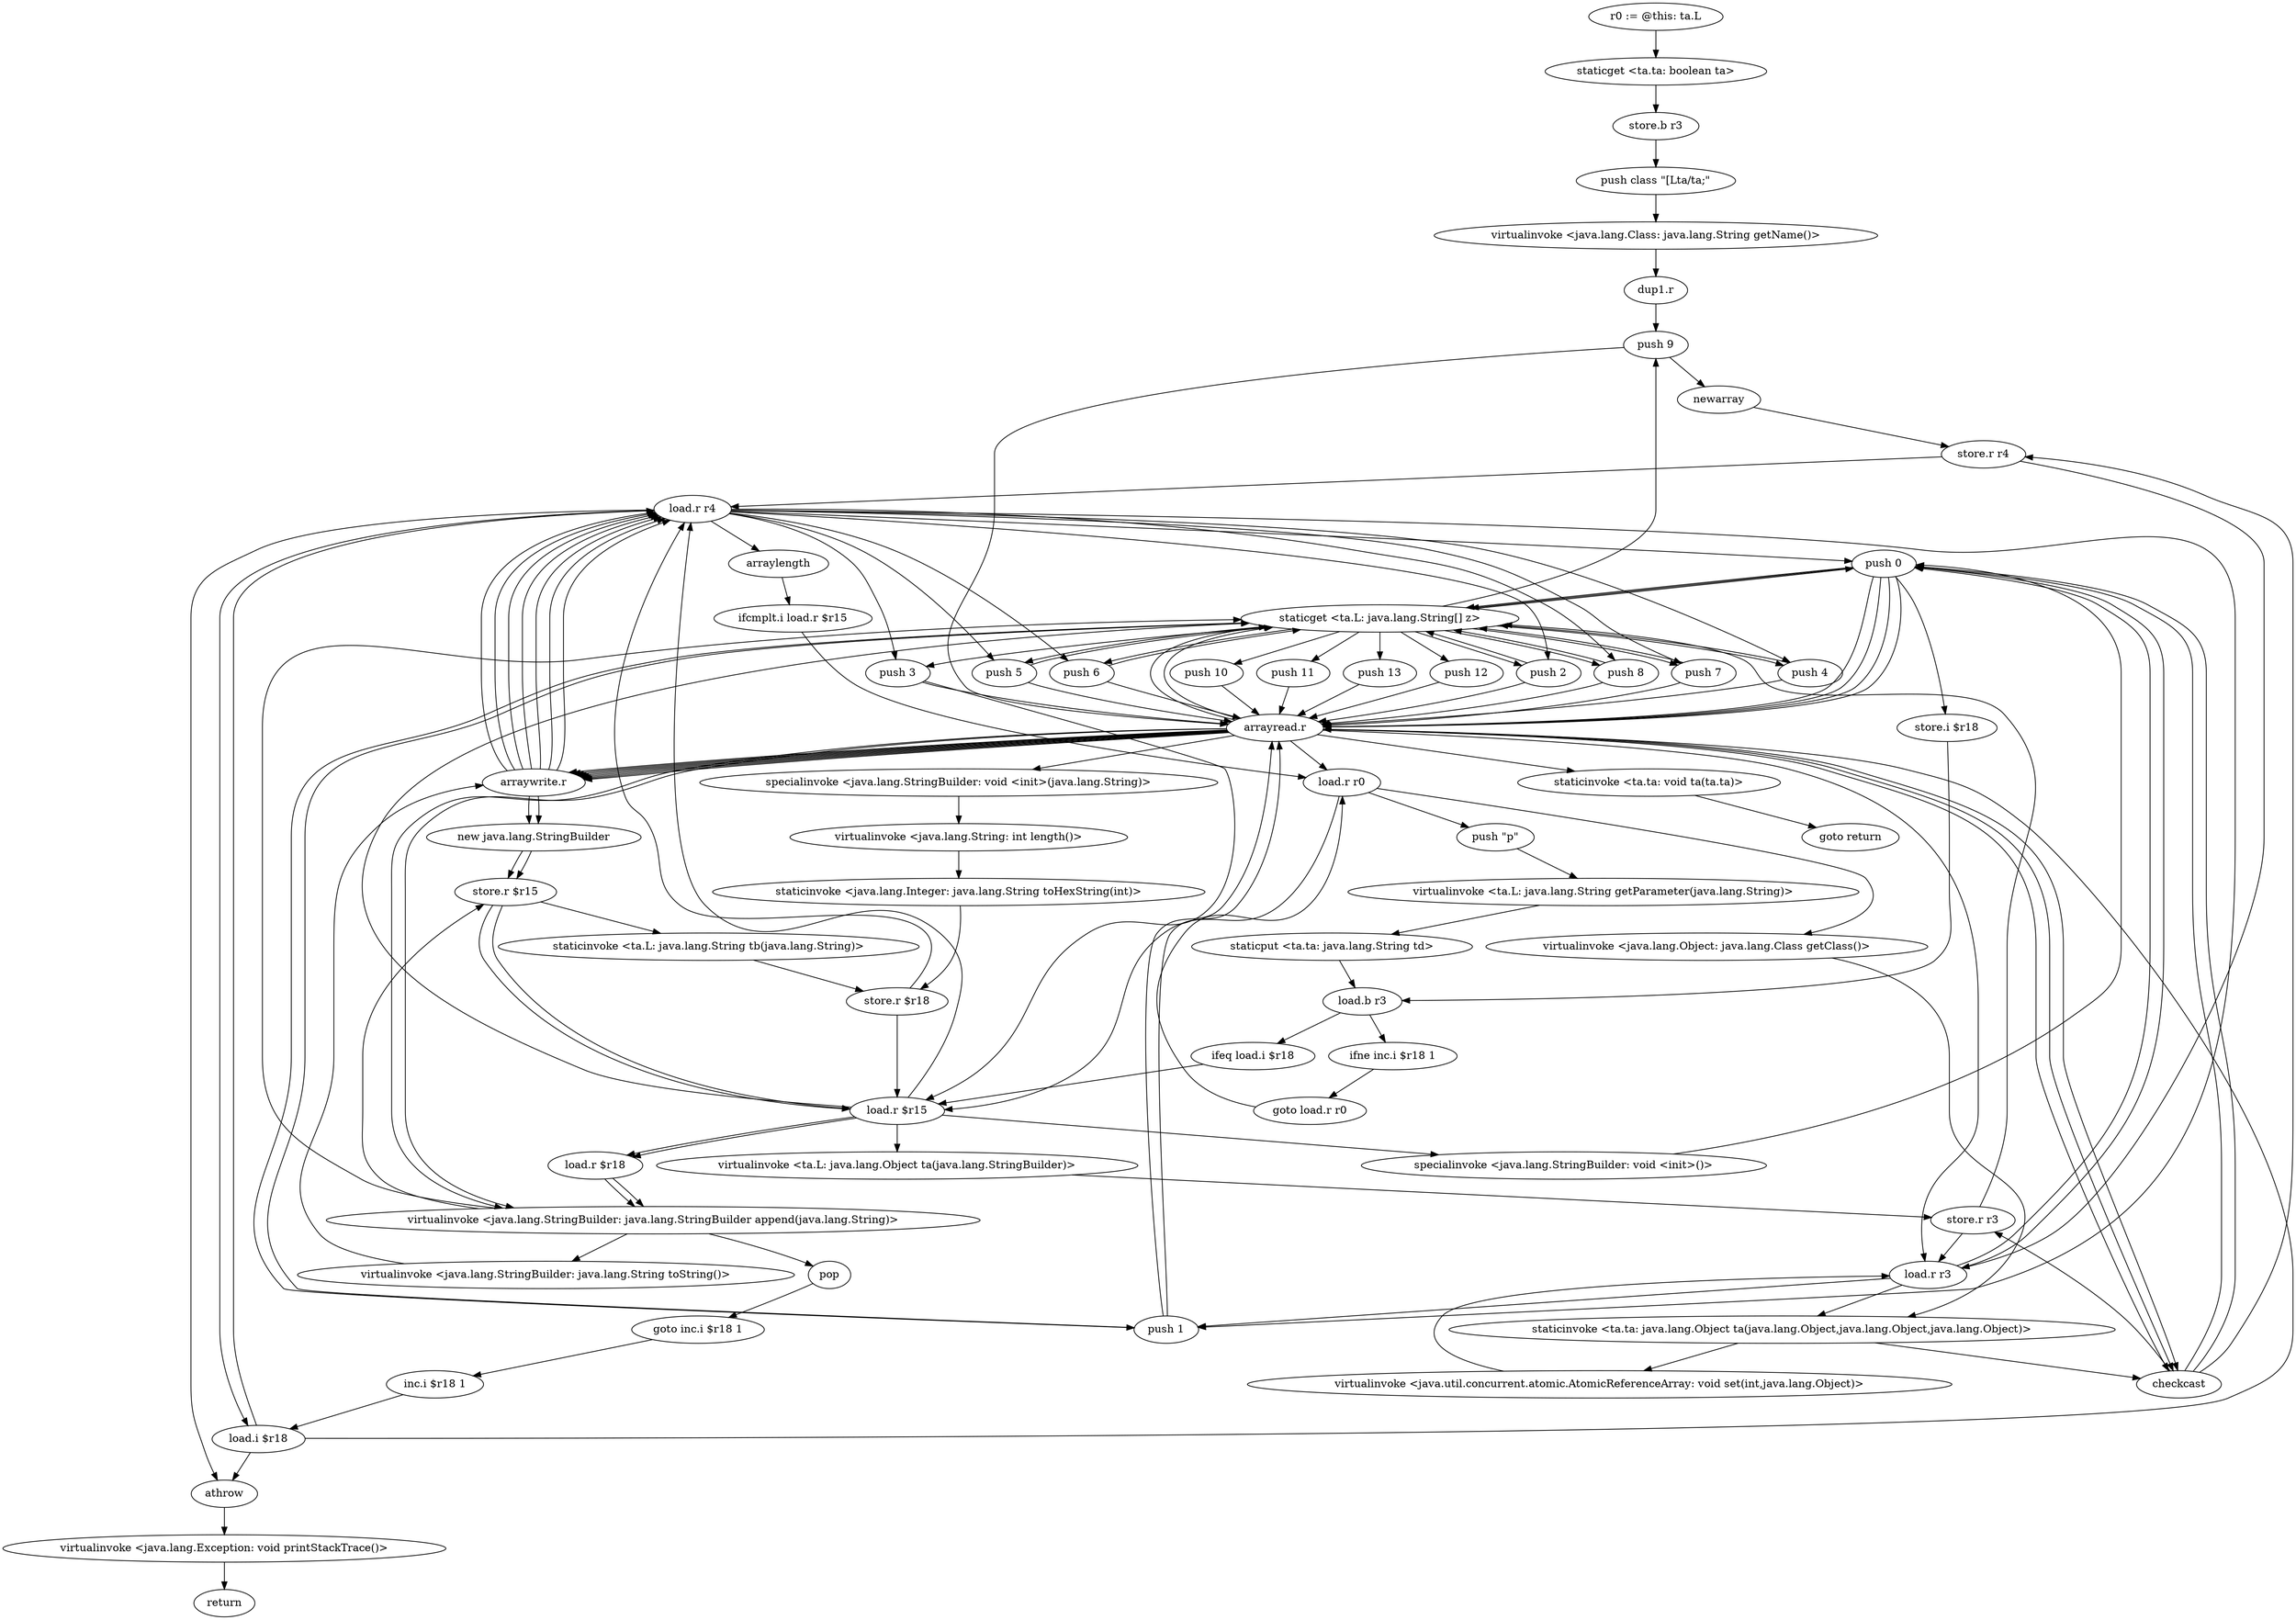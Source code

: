 digraph "" {
    "r0 := @this: ta.L"
    "staticget <ta.ta: boolean ta>"
    "r0 := @this: ta.L"->"staticget <ta.ta: boolean ta>";
    "store.b r3"
    "staticget <ta.ta: boolean ta>"->"store.b r3";
    "push class \"[Lta/ta;\""
    "store.b r3"->"push class \"[Lta/ta;\"";
    "virtualinvoke <java.lang.Class: java.lang.String getName()>"
    "push class \"[Lta/ta;\""->"virtualinvoke <java.lang.Class: java.lang.String getName()>";
    "dup1.r"
    "virtualinvoke <java.lang.Class: java.lang.String getName()>"->"dup1.r";
    "push 9"
    "dup1.r"->"push 9";
    "newarray"
    "push 9"->"newarray";
    "store.r r4"
    "newarray"->"store.r r4";
    "load.r r4"
    "store.r r4"->"load.r r4";
    "push 0"
    "load.r r4"->"push 0";
    "staticget <ta.L: java.lang.String[] z>"
    "push 0"->"staticget <ta.L: java.lang.String[] z>";
    "push 10"
    "staticget <ta.L: java.lang.String[] z>"->"push 10";
    "arrayread.r"
    "push 10"->"arrayread.r";
    "arraywrite.r"
    "arrayread.r"->"arraywrite.r";
    "arraywrite.r"->"load.r r4";
    "push 1"
    "load.r r4"->"push 1";
    "push 1"->"staticget <ta.L: java.lang.String[] z>";
    "push 11"
    "staticget <ta.L: java.lang.String[] z>"->"push 11";
    "push 11"->"arrayread.r";
    "arrayread.r"->"arraywrite.r";
    "arraywrite.r"->"load.r r4";
    "push 2"
    "load.r r4"->"push 2";
    "push 2"->"staticget <ta.L: java.lang.String[] z>";
    "push 8"
    "staticget <ta.L: java.lang.String[] z>"->"push 8";
    "push 8"->"arrayread.r";
    "arrayread.r"->"arraywrite.r";
    "new java.lang.StringBuilder"
    "arraywrite.r"->"new java.lang.StringBuilder";
    "store.r $r15"
    "new java.lang.StringBuilder"->"store.r $r15";
    "load.r $r15"
    "store.r $r15"->"load.r $r15";
    "load.r $r15"->"staticget <ta.L: java.lang.String[] z>";
    "staticget <ta.L: java.lang.String[] z>"->"push 1";
    "push 1"->"arrayread.r";
    "specialinvoke <java.lang.StringBuilder: void <init>(java.lang.String)>"
    "arrayread.r"->"specialinvoke <java.lang.StringBuilder: void <init>(java.lang.String)>";
    "virtualinvoke <java.lang.String: int length()>"
    "specialinvoke <java.lang.StringBuilder: void <init>(java.lang.String)>"->"virtualinvoke <java.lang.String: int length()>";
    "staticinvoke <java.lang.Integer: java.lang.String toHexString(int)>"
    "virtualinvoke <java.lang.String: int length()>"->"staticinvoke <java.lang.Integer: java.lang.String toHexString(int)>";
    "store.r $r18"
    "staticinvoke <java.lang.Integer: java.lang.String toHexString(int)>"->"store.r $r18";
    "store.r $r18"->"load.r $r15";
    "load.r $r18"
    "load.r $r15"->"load.r $r18";
    "virtualinvoke <java.lang.StringBuilder: java.lang.StringBuilder append(java.lang.String)>"
    "load.r $r18"->"virtualinvoke <java.lang.StringBuilder: java.lang.StringBuilder append(java.lang.String)>";
    "virtualinvoke <java.lang.StringBuilder: java.lang.StringBuilder append(java.lang.String)>"->"store.r $r15";
    "staticinvoke <ta.L: java.lang.String tb(java.lang.String)>"
    "store.r $r15"->"staticinvoke <ta.L: java.lang.String tb(java.lang.String)>";
    "staticinvoke <ta.L: java.lang.String tb(java.lang.String)>"->"store.r $r18";
    "store.r $r18"->"load.r r4";
    "push 3"
    "load.r r4"->"push 3";
    "push 3"->"load.r $r15";
    "load.r $r15"->"load.r $r18";
    "load.r $r18"->"virtualinvoke <java.lang.StringBuilder: java.lang.StringBuilder append(java.lang.String)>";
    "virtualinvoke <java.lang.StringBuilder: java.lang.StringBuilder append(java.lang.String)>"->"staticget <ta.L: java.lang.String[] z>";
    "push 7"
    "staticget <ta.L: java.lang.String[] z>"->"push 7";
    "push 7"->"arrayread.r";
    "arrayread.r"->"virtualinvoke <java.lang.StringBuilder: java.lang.StringBuilder append(java.lang.String)>";
    "virtualinvoke <java.lang.StringBuilder: java.lang.String toString()>"
    "virtualinvoke <java.lang.StringBuilder: java.lang.StringBuilder append(java.lang.String)>"->"virtualinvoke <java.lang.StringBuilder: java.lang.String toString()>";
    "virtualinvoke <java.lang.StringBuilder: java.lang.String toString()>"->"arraywrite.r";
    "arraywrite.r"->"load.r r4";
    "push 4"
    "load.r r4"->"push 4";
    "push 4"->"staticget <ta.L: java.lang.String[] z>";
    "staticget <ta.L: java.lang.String[] z>"->"push 2";
    "push 2"->"arrayread.r";
    "arrayread.r"->"arraywrite.r";
    "arraywrite.r"->"load.r r4";
    "push 5"
    "load.r r4"->"push 5";
    "push 5"->"staticget <ta.L: java.lang.String[] z>";
    "staticget <ta.L: java.lang.String[] z>"->"push 9";
    "push 9"->"arrayread.r";
    "arrayread.r"->"arraywrite.r";
    "arraywrite.r"->"load.r r4";
    "push 6"
    "load.r r4"->"push 6";
    "push 6"->"staticget <ta.L: java.lang.String[] z>";
    "push 13"
    "staticget <ta.L: java.lang.String[] z>"->"push 13";
    "push 13"->"arrayread.r";
    "arrayread.r"->"arraywrite.r";
    "arraywrite.r"->"load.r r4";
    "load.r r4"->"push 7";
    "push 7"->"staticget <ta.L: java.lang.String[] z>";
    "push 12"
    "staticget <ta.L: java.lang.String[] z>"->"push 12";
    "push 12"->"arrayread.r";
    "arrayread.r"->"arraywrite.r";
    "arraywrite.r"->"load.r r4";
    "load.r r4"->"push 8";
    "push 8"->"staticget <ta.L: java.lang.String[] z>";
    "staticget <ta.L: java.lang.String[] z>"->"push 5";
    "push 5"->"arrayread.r";
    "arrayread.r"->"arraywrite.r";
    "arraywrite.r"->"new java.lang.StringBuilder";
    "new java.lang.StringBuilder"->"store.r $r15";
    "store.r $r15"->"load.r $r15";
    "specialinvoke <java.lang.StringBuilder: void <init>()>"
    "load.r $r15"->"specialinvoke <java.lang.StringBuilder: void <init>()>";
    "specialinvoke <java.lang.StringBuilder: void <init>()>"->"push 0";
    "store.i $r18"
    "push 0"->"store.i $r18";
    "load.b r3"
    "store.i $r18"->"load.b r3";
    "ifeq load.i $r18"
    "load.b r3"->"ifeq load.i $r18";
    "ifeq load.i $r18"->"load.r $r15";
    "load.r $r15"->"load.r r4";
    "load.i $r18"
    "load.r r4"->"load.i $r18";
    "athrow"
    "load.i $r18"->"athrow";
    "virtualinvoke <java.lang.Exception: void printStackTrace()>"
    "athrow"->"virtualinvoke <java.lang.Exception: void printStackTrace()>";
    "return"
    "virtualinvoke <java.lang.Exception: void printStackTrace()>"->"return";
    "load.i $r18"->"arrayread.r";
    "arrayread.r"->"virtualinvoke <java.lang.StringBuilder: java.lang.StringBuilder append(java.lang.String)>";
    "pop"
    "virtualinvoke <java.lang.StringBuilder: java.lang.StringBuilder append(java.lang.String)>"->"pop";
    "goto inc.i $r18 1"
    "pop"->"goto inc.i $r18 1";
    "inc.i $r18 1"
    "goto inc.i $r18 1"->"inc.i $r18 1";
    "inc.i $r18 1"->"load.i $r18";
    "load.i $r18"->"load.r r4";
    "load.r r4"->"athrow";
    "arraylength"
    "load.r r4"->"arraylength";
    "ifcmplt.i load.r $r15"
    "arraylength"->"ifcmplt.i load.r $r15";
    "load.r r0"
    "ifcmplt.i load.r $r15"->"load.r r0";
    "push \"p\""
    "load.r r0"->"push \"p\"";
    "virtualinvoke <ta.L: java.lang.String getParameter(java.lang.String)>"
    "push \"p\""->"virtualinvoke <ta.L: java.lang.String getParameter(java.lang.String)>";
    "staticput <ta.ta: java.lang.String td>"
    "virtualinvoke <ta.L: java.lang.String getParameter(java.lang.String)>"->"staticput <ta.ta: java.lang.String td>";
    "staticput <ta.ta: java.lang.String td>"->"load.b r3";
    "ifne inc.i $r18 1"
    "load.b r3"->"ifne inc.i $r18 1";
    "goto load.r r0"
    "ifne inc.i $r18 1"->"goto load.r r0";
    "goto load.r r0"->"load.r r0";
    "load.r r0"->"load.r $r15";
    "virtualinvoke <ta.L: java.lang.Object ta(java.lang.StringBuilder)>"
    "load.r $r15"->"virtualinvoke <ta.L: java.lang.Object ta(java.lang.StringBuilder)>";
    "store.r r3"
    "virtualinvoke <ta.L: java.lang.Object ta(java.lang.StringBuilder)>"->"store.r r3";
    "store.r r3"->"staticget <ta.L: java.lang.String[] z>";
    "staticget <ta.L: java.lang.String[] z>"->"push 6";
    "push 6"->"arrayread.r";
    "arrayread.r"->"staticget <ta.L: java.lang.String[] z>";
    "staticget <ta.L: java.lang.String[] z>"->"push 4";
    "push 4"->"arrayread.r";
    "load.r r3"
    "arrayread.r"->"load.r r3";
    "staticinvoke <ta.ta: java.lang.Object ta(java.lang.Object,java.lang.Object,java.lang.Object)>"
    "load.r r3"->"staticinvoke <ta.ta: java.lang.Object ta(java.lang.Object,java.lang.Object,java.lang.Object)>";
    "checkcast"
    "staticinvoke <ta.ta: java.lang.Object ta(java.lang.Object,java.lang.Object,java.lang.Object)>"->"checkcast";
    "checkcast"->"store.r r3";
    "store.r r3"->"load.r r3";
    "load.r r3"->"push 0";
    "push 0"->"arrayread.r";
    "arrayread.r"->"checkcast";
    "checkcast"->"store.r r4";
    "store.r r4"->"load.r r3";
    "load.r r3"->"push 1";
    "push 1"->"arrayread.r";
    "arrayread.r"->"checkcast";
    "checkcast"->"push 0";
    "push 0"->"staticget <ta.L: java.lang.String[] z>";
    "staticget <ta.L: java.lang.String[] z>"->"push 3";
    "push 3"->"arrayread.r";
    "arrayread.r"->"staticget <ta.L: java.lang.String[] z>";
    "staticget <ta.L: java.lang.String[] z>"->"push 0";
    "push 0"->"arrayread.r";
    "arrayread.r"->"load.r r0";
    "virtualinvoke <java.lang.Object: java.lang.Class getClass()>"
    "load.r r0"->"virtualinvoke <java.lang.Object: java.lang.Class getClass()>";
    "virtualinvoke <java.lang.Object: java.lang.Class getClass()>"->"staticinvoke <ta.ta: java.lang.Object ta(java.lang.Object,java.lang.Object,java.lang.Object)>";
    "virtualinvoke <java.util.concurrent.atomic.AtomicReferenceArray: void set(int,java.lang.Object)>"
    "staticinvoke <ta.ta: java.lang.Object ta(java.lang.Object,java.lang.Object,java.lang.Object)>"->"virtualinvoke <java.util.concurrent.atomic.AtomicReferenceArray: void set(int,java.lang.Object)>";
    "virtualinvoke <java.util.concurrent.atomic.AtomicReferenceArray: void set(int,java.lang.Object)>"->"load.r r3";
    "load.r r3"->"push 0";
    "push 0"->"arrayread.r";
    "arrayread.r"->"checkcast";
    "checkcast"->"push 0";
    "push 0"->"arrayread.r";
    "staticinvoke <ta.ta: void ta(ta.ta)>"
    "arrayread.r"->"staticinvoke <ta.ta: void ta(ta.ta)>";
    "goto return"
    "staticinvoke <ta.ta: void ta(ta.ta)>"->"goto return";
}
